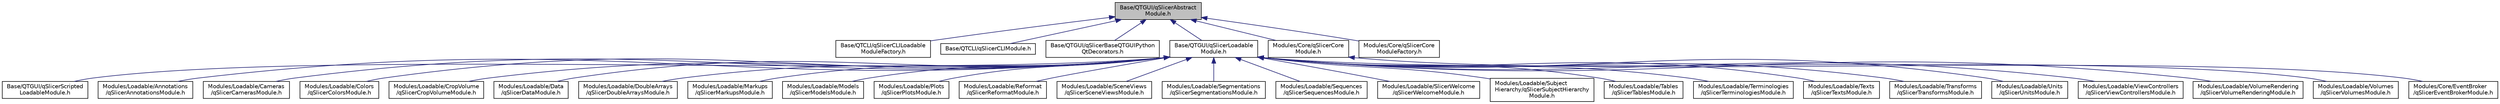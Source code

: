 digraph "Base/QTGUI/qSlicerAbstractModule.h"
{
  bgcolor="transparent";
  edge [fontname="Helvetica",fontsize="10",labelfontname="Helvetica",labelfontsize="10"];
  node [fontname="Helvetica",fontsize="10",shape=record];
  Node9 [label="Base/QTGUI/qSlicerAbstract\lModule.h",height=0.2,width=0.4,color="black", fillcolor="grey75", style="filled", fontcolor="black"];
  Node9 -> Node10 [dir="back",color="midnightblue",fontsize="10",style="solid",fontname="Helvetica"];
  Node10 [label="Base/QTCLI/qSlicerCLILoadable\lModuleFactory.h",height=0.2,width=0.4,color="black",URL="$qSlicerCLILoadableModuleFactory_8h.html"];
  Node9 -> Node11 [dir="back",color="midnightblue",fontsize="10",style="solid",fontname="Helvetica"];
  Node11 [label="Base/QTCLI/qSlicerCLIModule.h",height=0.2,width=0.4,color="black",URL="$qSlicerCLIModule_8h.html"];
  Node9 -> Node12 [dir="back",color="midnightblue",fontsize="10",style="solid",fontname="Helvetica"];
  Node12 [label="Base/QTGUI/qSlicerBaseQTGUIPython\lQtDecorators.h",height=0.2,width=0.4,color="black",URL="$qSlicerBaseQTGUIPythonQtDecorators_8h.html"];
  Node9 -> Node13 [dir="back",color="midnightblue",fontsize="10",style="solid",fontname="Helvetica"];
  Node13 [label="Base/QTGUI/qSlicerLoadable\lModule.h",height=0.2,width=0.4,color="black",URL="$qSlicerLoadableModule_8h.html"];
  Node13 -> Node14 [dir="back",color="midnightblue",fontsize="10",style="solid",fontname="Helvetica"];
  Node14 [label="Base/QTGUI/qSlicerScripted\lLoadableModule.h",height=0.2,width=0.4,color="black",URL="$qSlicerScriptedLoadableModule_8h.html"];
  Node13 -> Node15 [dir="back",color="midnightblue",fontsize="10",style="solid",fontname="Helvetica"];
  Node15 [label="Modules/Loadable/Annotations\l/qSlicerAnnotationsModule.h",height=0.2,width=0.4,color="black",URL="$qSlicerAnnotationsModule_8h.html"];
  Node13 -> Node16 [dir="back",color="midnightblue",fontsize="10",style="solid",fontname="Helvetica"];
  Node16 [label="Modules/Loadable/Cameras\l/qSlicerCamerasModule.h",height=0.2,width=0.4,color="black",URL="$qSlicerCamerasModule_8h.html"];
  Node13 -> Node17 [dir="back",color="midnightblue",fontsize="10",style="solid",fontname="Helvetica"];
  Node17 [label="Modules/Loadable/Colors\l/qSlicerColorsModule.h",height=0.2,width=0.4,color="black",URL="$qSlicerColorsModule_8h.html"];
  Node13 -> Node18 [dir="back",color="midnightblue",fontsize="10",style="solid",fontname="Helvetica"];
  Node18 [label="Modules/Loadable/CropVolume\l/qSlicerCropVolumeModule.h",height=0.2,width=0.4,color="black",URL="$qSlicerCropVolumeModule_8h.html"];
  Node13 -> Node19 [dir="back",color="midnightblue",fontsize="10",style="solid",fontname="Helvetica"];
  Node19 [label="Modules/Loadable/Data\l/qSlicerDataModule.h",height=0.2,width=0.4,color="black",URL="$qSlicerDataModule_8h.html"];
  Node13 -> Node20 [dir="back",color="midnightblue",fontsize="10",style="solid",fontname="Helvetica"];
  Node20 [label="Modules/Loadable/DoubleArrays\l/qSlicerDoubleArraysModule.h",height=0.2,width=0.4,color="black",URL="$qSlicerDoubleArraysModule_8h.html"];
  Node13 -> Node21 [dir="back",color="midnightblue",fontsize="10",style="solid",fontname="Helvetica"];
  Node21 [label="Modules/Loadable/Markups\l/qSlicerMarkupsModule.h",height=0.2,width=0.4,color="black",URL="$qSlicerMarkupsModule_8h.html"];
  Node13 -> Node22 [dir="back",color="midnightblue",fontsize="10",style="solid",fontname="Helvetica"];
  Node22 [label="Modules/Loadable/Models\l/qSlicerModelsModule.h",height=0.2,width=0.4,color="black",URL="$qSlicerModelsModule_8h.html"];
  Node13 -> Node23 [dir="back",color="midnightblue",fontsize="10",style="solid",fontname="Helvetica"];
  Node23 [label="Modules/Loadable/Plots\l/qSlicerPlotsModule.h",height=0.2,width=0.4,color="black",URL="$qSlicerPlotsModule_8h.html"];
  Node13 -> Node24 [dir="back",color="midnightblue",fontsize="10",style="solid",fontname="Helvetica"];
  Node24 [label="Modules/Loadable/Reformat\l/qSlicerReformatModule.h",height=0.2,width=0.4,color="black",URL="$qSlicerReformatModule_8h.html"];
  Node13 -> Node25 [dir="back",color="midnightblue",fontsize="10",style="solid",fontname="Helvetica"];
  Node25 [label="Modules/Loadable/SceneViews\l/qSlicerSceneViewsModule.h",height=0.2,width=0.4,color="black",URL="$qSlicerSceneViewsModule_8h.html"];
  Node13 -> Node26 [dir="back",color="midnightblue",fontsize="10",style="solid",fontname="Helvetica"];
  Node26 [label="Modules/Loadable/Segmentations\l/qSlicerSegmentationsModule.h",height=0.2,width=0.4,color="black",URL="$qSlicerSegmentationsModule_8h.html"];
  Node13 -> Node27 [dir="back",color="midnightblue",fontsize="10",style="solid",fontname="Helvetica"];
  Node27 [label="Modules/Loadable/Sequences\l/qSlicerSequencesModule.h",height=0.2,width=0.4,color="black",URL="$qSlicerSequencesModule_8h.html"];
  Node13 -> Node28 [dir="back",color="midnightblue",fontsize="10",style="solid",fontname="Helvetica"];
  Node28 [label="Modules/Loadable/SlicerWelcome\l/qSlicerWelcomeModule.h",height=0.2,width=0.4,color="black",URL="$qSlicerWelcomeModule_8h.html"];
  Node13 -> Node29 [dir="back",color="midnightblue",fontsize="10",style="solid",fontname="Helvetica"];
  Node29 [label="Modules/Loadable/Subject\lHierarchy/qSlicerSubjectHierarchy\lModule.h",height=0.2,width=0.4,color="black",URL="$qSlicerSubjectHierarchyModule_8h.html"];
  Node13 -> Node30 [dir="back",color="midnightblue",fontsize="10",style="solid",fontname="Helvetica"];
  Node30 [label="Modules/Loadable/Tables\l/qSlicerTablesModule.h",height=0.2,width=0.4,color="black",URL="$qSlicerTablesModule_8h.html"];
  Node13 -> Node31 [dir="back",color="midnightblue",fontsize="10",style="solid",fontname="Helvetica"];
  Node31 [label="Modules/Loadable/Terminologies\l/qSlicerTerminologiesModule.h",height=0.2,width=0.4,color="black",URL="$qSlicerTerminologiesModule_8h.html"];
  Node13 -> Node32 [dir="back",color="midnightblue",fontsize="10",style="solid",fontname="Helvetica"];
  Node32 [label="Modules/Loadable/Texts\l/qSlicerTextsModule.h",height=0.2,width=0.4,color="black",URL="$qSlicerTextsModule_8h.html"];
  Node13 -> Node33 [dir="back",color="midnightblue",fontsize="10",style="solid",fontname="Helvetica"];
  Node33 [label="Modules/Loadable/Transforms\l/qSlicerTransformsModule.h",height=0.2,width=0.4,color="black",URL="$qSlicerTransformsModule_8h.html"];
  Node13 -> Node34 [dir="back",color="midnightblue",fontsize="10",style="solid",fontname="Helvetica"];
  Node34 [label="Modules/Loadable/Units\l/qSlicerUnitsModule.h",height=0.2,width=0.4,color="black",URL="$qSlicerUnitsModule_8h.html"];
  Node13 -> Node35 [dir="back",color="midnightblue",fontsize="10",style="solid",fontname="Helvetica"];
  Node35 [label="Modules/Loadable/ViewControllers\l/qSlicerViewControllersModule.h",height=0.2,width=0.4,color="black",URL="$qSlicerViewControllersModule_8h.html"];
  Node13 -> Node36 [dir="back",color="midnightblue",fontsize="10",style="solid",fontname="Helvetica"];
  Node36 [label="Modules/Loadable/VolumeRendering\l/qSlicerVolumeRenderingModule.h",height=0.2,width=0.4,color="black",URL="$qSlicerVolumeRenderingModule_8h.html"];
  Node13 -> Node37 [dir="back",color="midnightblue",fontsize="10",style="solid",fontname="Helvetica"];
  Node37 [label="Modules/Loadable/Volumes\l/qSlicerVolumesModule.h",height=0.2,width=0.4,color="black",URL="$qSlicerVolumesModule_8h.html"];
  Node9 -> Node38 [dir="back",color="midnightblue",fontsize="10",style="solid",fontname="Helvetica"];
  Node38 [label="Modules/Core/qSlicerCore\lModule.h",height=0.2,width=0.4,color="black",URL="$qSlicerCoreModule_8h.html"];
  Node38 -> Node39 [dir="back",color="midnightblue",fontsize="10",style="solid",fontname="Helvetica"];
  Node39 [label="Modules/Core/EventBroker\l/qSlicerEventBrokerModule.h",height=0.2,width=0.4,color="black",URL="$qSlicerEventBrokerModule_8h.html"];
  Node9 -> Node40 [dir="back",color="midnightblue",fontsize="10",style="solid",fontname="Helvetica"];
  Node40 [label="Modules/Core/qSlicerCore\lModuleFactory.h",height=0.2,width=0.4,color="black",URL="$qSlicerCoreModuleFactory_8h.html"];
}
